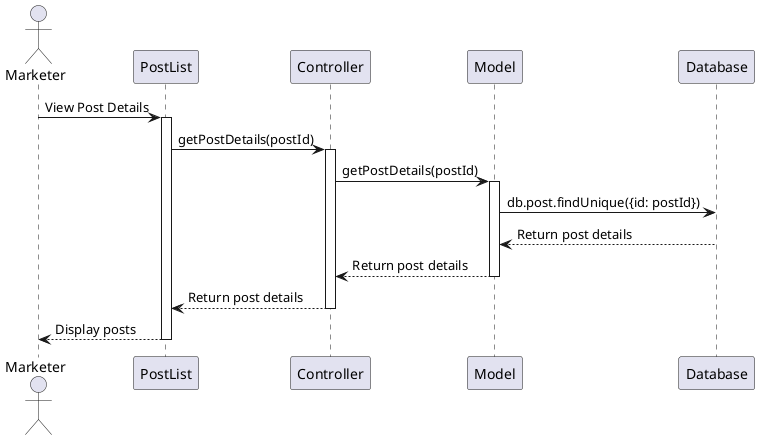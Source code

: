 @startuml
actor Marketer
participant "PostList" as PostListPage
participant "Controller" as Controller
participant "Model" as Model
participant "Database" as Database



Marketer -> PostListPage: View Post Details
activate PostListPage
PostListPage -> Controller: getPostDetails(postId)
activate Controller
Controller -> Model: getPostDetails(postId)
activate Model
Model -> Database: db.post.findUnique({id: postId})
Database --> Model: Return post details
Model --> Controller: Return post details
deactivate Model
Controller --> PostListPage: Return post details
deactivate Controller
PostListPage --> Marketer: Display posts
deactivate PostListPage
@enduml
